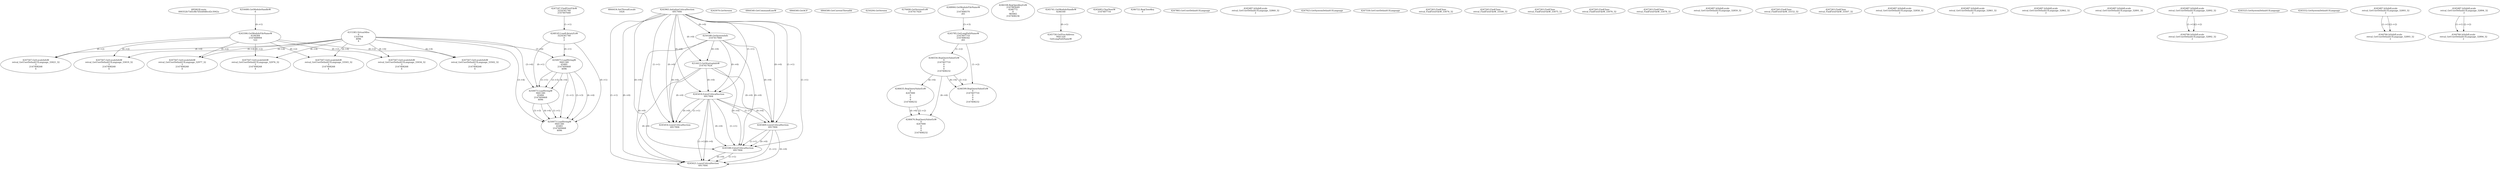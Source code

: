 // Global SCDG with merge call
digraph {
	0 [label="6850628.main
000352b73d5c8b7d5eb0dfecd2c3042a"]
	1 [label="4254480.GetModuleHandleW
0"]
	2 [label="6844434.SetThreadLocale
1024"]
	3 [label="4243965.InitializeCriticalSection
6917004"]
	4 [label="4243979.GetVersion
"]
	5 [label="4250188.GetSystemInfo
2147417660"]
	3 -> 5 [label="(0-->0)"]
	6 [label="6844540.GetCommandLineW
"]
	7 [label="4214413.GetStartupInfoW
2147417624"]
	3 -> 7 [label="(0-->0)"]
	5 -> 7 [label="(0-->0)"]
	8 [label="6844560.GetACP
"]
	9 [label="6844580.GetCurrentThreadId
"]
	10 [label="4250204.GetVersion
"]
	11 [label="4276690.GetVersionExW
2147417420"]
	12 [label="4243306.GetModuleFileNameW
4194304
2147408904
522"]
	1 -> 12 [label="(0-->1)"]
	13 [label="4248064.GetModuleFileNameW
0
2147408370
261"]
	14 [label="4215383.VirtualAlloc
0
1310704
4096
4"]
	15 [label="4246338.RegOpenKeyExW
2147483649
4246772
0
983065
2147408236"]
	16 [label="4245741.GetModuleHandleW
4246160"]
	17 [label="4245758.GetProcAddress
9441320
GetLongPathNameW"]
	16 -> 17 [label="(0-->1)"]
	18 [label="4245785.GetLongPathNameW
2147407710
2147406542
261"]
	13 -> 18 [label="(3-->3)"]
	19 [label="4245683.CharNextW
2147407716"]
	20 [label="4246556.RegQueryValueExW
0
2147407710
0
0
0
2147408232"]
	18 -> 20 [label="(1-->2)"]
	21 [label="4246599.RegQueryValueExW
0
2147407710
0
0
0
2147408232"]
	18 -> 21 [label="(1-->2)"]
	20 -> 21 [label="(2-->2)"]
	20 -> 21 [label="(6-->6)"]
	22 [label="4246722.RegCloseKey
0"]
	23 [label="4247883.GetUserDefaultUILanguage
"]
	24 [label="4245418.EnterCriticalSection
6917004"]
	3 -> 24 [label="(1-->1)"]
	3 -> 24 [label="(0-->0)"]
	5 -> 24 [label="(0-->0)"]
	7 -> 24 [label="(0-->0)"]
	25 [label="4245469.LeaveCriticalSection
6917004"]
	3 -> 25 [label="(1-->1)"]
	24 -> 25 [label="(1-->1)"]
	3 -> 25 [label="(0-->0)"]
	5 -> 25 [label="(0-->0)"]
	7 -> 25 [label="(0-->0)"]
	24 -> 25 [label="(0-->0)"]
	26 [label="4245487.IsValidLocale
retval_GetUserDefaultUILanguage_32860_32
2"]
	27 [label="4245454.LeaveCriticalSection
6917004"]
	3 -> 27 [label="(1-->1)"]
	24 -> 27 [label="(1-->1)"]
	3 -> 27 [label="(0-->0)"]
	5 -> 27 [label="(0-->0)"]
	7 -> 27 [label="(0-->0)"]
	24 -> 27 [label="(0-->0)"]
	28 [label="4247923.GetSystemDefaultUILanguage
"]
	29 [label="4247558.GetUserDefaultUILanguage
"]
	30 [label="4247567.GetLocaleInfoW
retval_GetUserDefaultUILanguage_32976_32
3
2147408268
4"]
	12 -> 30 [label="(0-->2)"]
	14 -> 30 [label="(4-->4)"]
	31 [label="4247247.FindFirstFileW
3224341740
2147407640"]
	32 [label="4247263.FindClose
retval_FindFirstFileW_33074_32"]
	33 [label="4248145.LoadLibraryExW
3224341740
0
2"]
	31 -> 33 [label="(1-->1)"]
	34 [label="4250073.LoadStringW
9441340
65485
2147409468
4096"]
	33 -> 34 [label="(0-->1)"]
	14 -> 34 [label="(3-->4)"]
	35 [label="4250073.LoadStringW
9441340
65484
2147409468
4096"]
	33 -> 35 [label="(0-->1)"]
	34 -> 35 [label="(1-->1)"]
	34 -> 35 [label="(3-->3)"]
	14 -> 35 [label="(3-->4)"]
	34 -> 35 [label="(4-->4)"]
	36 [label="4246635.RegQueryValueExW
0
4247000
0
0
0
2147408232"]
	20 -> 36 [label="(6-->6)"]
	37 [label="4246676.RegQueryValueExW
0
4247000
0
0
0
2147408232"]
	36 -> 37 [label="(2-->2)"]
	20 -> 37 [label="(6-->6)"]
	36 -> 37 [label="(6-->6)"]
	38 [label="4247567.GetLocaleInfoW
retval_GetUserDefaultUILanguage_33502_32
3
2147408268
4"]
	12 -> 38 [label="(0-->2)"]
	14 -> 38 [label="(4-->4)"]
	39 [label="4247263.FindClose
retval_FindFirstFileW_33506_32"]
	40 [label="4247567.GetLocaleInfoW
retval_GetUserDefaultUILanguage_32977_32
3
2147408268
4"]
	12 -> 40 [label="(0-->2)"]
	14 -> 40 [label="(4-->4)"]
	41 [label="4247263.FindClose
retval_FindFirstFileW_33075_32"]
	42 [label="4247567.GetLocaleInfoW
retval_GetUserDefaultUILanguage_33019_32
3
2147408268
4"]
	12 -> 42 [label="(0-->2)"]
	14 -> 42 [label="(4-->4)"]
	43 [label="4247263.FindClose
retval_FindFirstFileW_33076_32"]
	44 [label="4247567.GetLocaleInfoW
retval_GetUserDefaultUILanguage_33021_32
3
2147408268
4"]
	12 -> 44 [label="(0-->2)"]
	14 -> 44 [label="(4-->4)"]
	45 [label="4247263.FindClose
retval_FindFirstFileW_33078_32"]
	46 [label="4245487.IsValidLocale
retval_GetUserDefaultUILanguage_32859_32
2"]
	47 [label="4245580.EnterCriticalSection
6917004"]
	3 -> 47 [label="(1-->1)"]
	24 -> 47 [label="(1-->1)"]
	25 -> 47 [label="(1-->1)"]
	3 -> 47 [label="(0-->0)"]
	5 -> 47 [label="(0-->0)"]
	7 -> 47 [label="(0-->0)"]
	24 -> 47 [label="(0-->0)"]
	25 -> 47 [label="(0-->0)"]
	48 [label="4245621.LeaveCriticalSection
6917004"]
	3 -> 48 [label="(1-->1)"]
	24 -> 48 [label="(1-->1)"]
	25 -> 48 [label="(1-->1)"]
	47 -> 48 [label="(1-->1)"]
	3 -> 48 [label="(0-->0)"]
	5 -> 48 [label="(0-->0)"]
	7 -> 48 [label="(0-->0)"]
	24 -> 48 [label="(0-->0)"]
	25 -> 48 [label="(0-->0)"]
	47 -> 48 [label="(0-->0)"]
	49 [label="4247567.GetLocaleInfoW
retval_GetUserDefaultUILanguage_33034_32
3
2147408268
4"]
	12 -> 49 [label="(0-->2)"]
	14 -> 49 [label="(4-->4)"]
	50 [label="4247263.FindClose
retval_FindFirstFileW_33152_32"]
	51 [label="4247567.GetLocaleInfoW
retval_GetUserDefaultUILanguage_33503_32
3
2147408268
4"]
	12 -> 51 [label="(0-->2)"]
	14 -> 51 [label="(4-->4)"]
	52 [label="4247263.FindClose
retval_FindFirstFileW_33507_32"]
	53 [label="4245487.IsValidLocale
retval_GetUserDefaultUILanguage_32858_32
2"]
	54 [label="4245487.IsValidLocale
retval_GetUserDefaultUILanguage_32861_32
2"]
	55 [label="4245487.IsValidLocale
retval_GetUserDefaultUILanguage_32862_32
2"]
	56 [label="4245487.IsValidLocale
retval_GetUserDefaultUILanguage_32891_32
2"]
	57 [label="4245487.IsValidLocale
retval_GetUserDefaultUILanguage_32892_32
2"]
	58 [label="4244766.IsValidLocale
retval_GetUserDefaultUILanguage_32892_32
2"]
	57 -> 58 [label="(1-->1)"]
	57 -> 58 [label="(2-->2)"]
	59 [label="4245525.GetSystemDefaultUILanguage
"]
	60 [label="4245552.GetSystemDefaultUILanguage
"]
	61 [label="4245487.IsValidLocale
retval_GetUserDefaultUILanguage_32893_32
2"]
	62 [label="4244766.IsValidLocale
retval_GetUserDefaultUILanguage_32893_32
2"]
	61 -> 62 [label="(1-->1)"]
	61 -> 62 [label="(2-->2)"]
	63 [label="4245487.IsValidLocale
retval_GetUserDefaultUILanguage_32894_32
2"]
	64 [label="4244766.IsValidLocale
retval_GetUserDefaultUILanguage_32894_32
2"]
	63 -> 64 [label="(1-->1)"]
	63 -> 64 [label="(2-->2)"]
	65 [label="4250073.LoadStringW
9441340
65483
2147409468
4096"]
	33 -> 65 [label="(0-->1)"]
	34 -> 65 [label="(1-->1)"]
	35 -> 65 [label="(1-->1)"]
	34 -> 65 [label="(3-->3)"]
	35 -> 65 [label="(3-->3)"]
	14 -> 65 [label="(3-->4)"]
	34 -> 65 [label="(4-->4)"]
	35 -> 65 [label="(4-->4)"]
}

